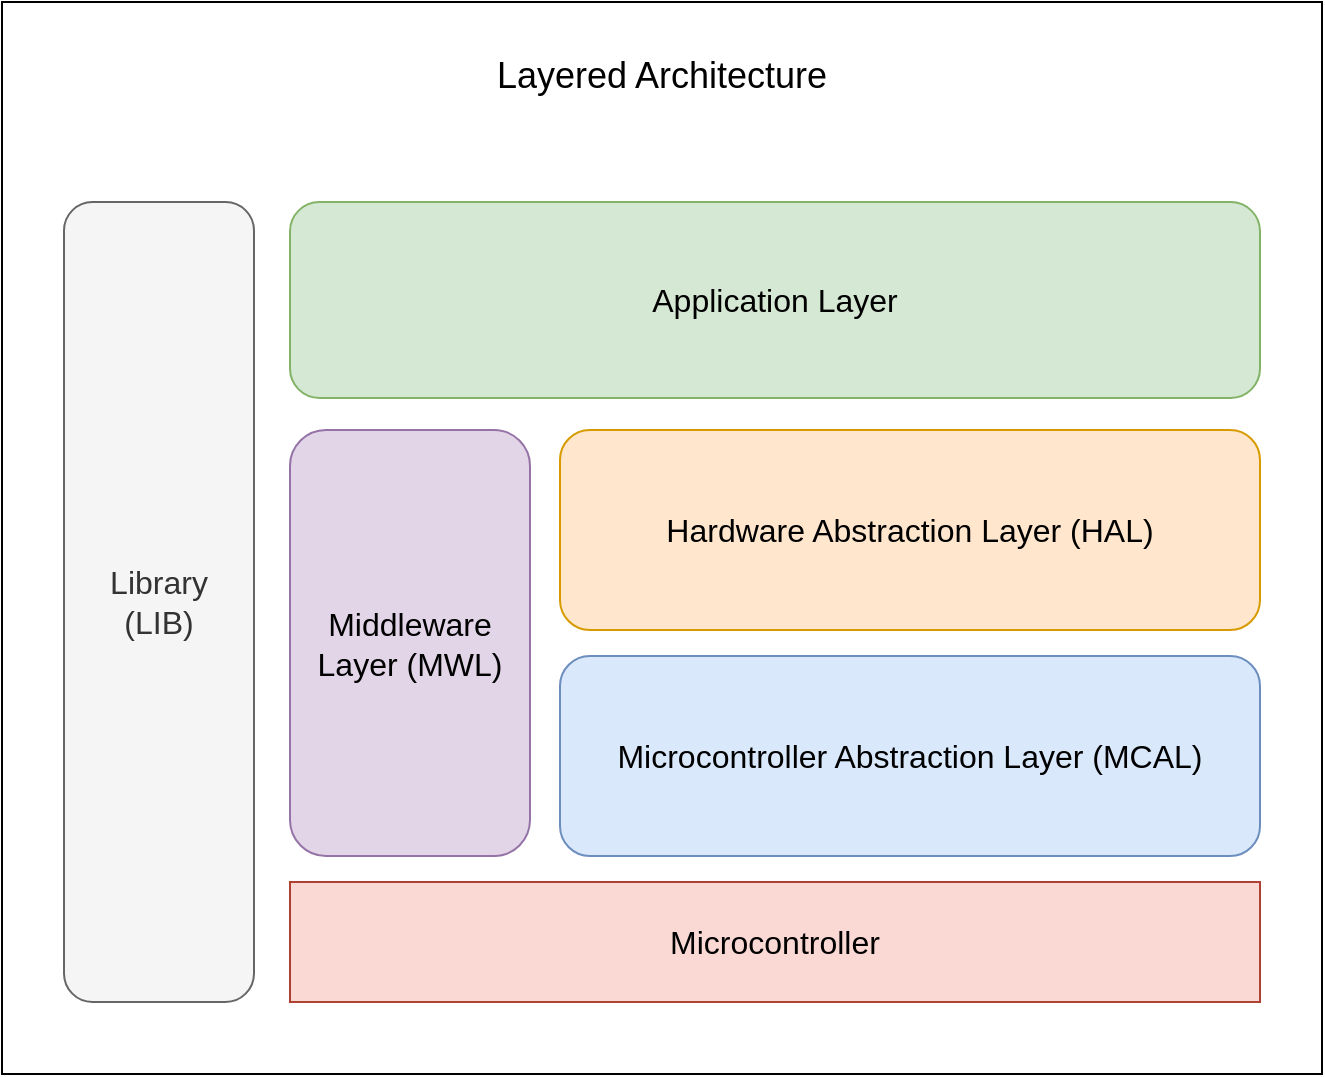 <mxfile version="21.2.8" type="device">
  <diagram name="Page-1" id="-CargAOVByAoLxOXnS4A">
    <mxGraphModel dx="1036" dy="1856" grid="0" gridSize="10" guides="1" tooltips="1" connect="1" arrows="1" fold="1" page="0" pageScale="1" pageWidth="850" pageHeight="1100" math="0" shadow="0">
      <root>
        <mxCell id="0" />
        <mxCell id="1" parent="0" />
        <mxCell id="wgH91Bwnna8UG3z6ClUc-1" value="" style="rounded=0;whiteSpace=wrap;html=1;fontSize=16;" parent="1" vertex="1">
          <mxGeometry x="39" y="-975" width="660" height="536" as="geometry" />
        </mxCell>
        <mxCell id="wgH91Bwnna8UG3z6ClUc-2" value="Microcontroller Abstraction Layer (MCAL)" style="rounded=1;whiteSpace=wrap;html=1;fontSize=16;fillColor=#dae8fc;strokeColor=#6c8ebf;" parent="1" vertex="1">
          <mxGeometry x="318" y="-648" width="350" height="100" as="geometry" />
        </mxCell>
        <mxCell id="wgH91Bwnna8UG3z6ClUc-8" value="Hardware Abstraction Layer (HAL)" style="rounded=1;whiteSpace=wrap;html=1;fontSize=16;fillColor=#ffe6cc;strokeColor=#d79b00;" parent="1" vertex="1">
          <mxGeometry x="318" y="-761" width="350" height="100" as="geometry" />
        </mxCell>
        <mxCell id="wgH91Bwnna8UG3z6ClUc-13" value="Application Layer" style="rounded=1;whiteSpace=wrap;html=1;fontSize=16;fillColor=#d5e8d4;strokeColor=#82b366;" parent="1" vertex="1">
          <mxGeometry x="183" y="-875" width="485" height="98" as="geometry" />
        </mxCell>
        <mxCell id="wgH91Bwnna8UG3z6ClUc-14" value="Library&lt;br&gt;(LIB)" style="rounded=1;whiteSpace=wrap;html=1;fontSize=16;fillColor=#f5f5f5;fontColor=#333333;strokeColor=#666666;" parent="1" vertex="1">
          <mxGeometry x="70" y="-875" width="95" height="400" as="geometry" />
        </mxCell>
        <mxCell id="wgH91Bwnna8UG3z6ClUc-15" value="&lt;font style=&quot;font-size: 18px;&quot;&gt;Layered Architecture&lt;/font&gt;" style="text;html=1;strokeColor=none;fillColor=none;align=center;verticalAlign=middle;whiteSpace=wrap;rounded=0;fontSize=16;" parent="1" vertex="1">
          <mxGeometry x="244" y="-953" width="250" height="30" as="geometry" />
        </mxCell>
        <mxCell id="wgH91Bwnna8UG3z6ClUc-16" value="Microcontroller" style="rounded=0;whiteSpace=wrap;html=1;fontSize=16;fillColor=#fad9d5;strokeColor=#ae4132;" parent="1" vertex="1">
          <mxGeometry x="183" y="-535" width="485" height="60" as="geometry" />
        </mxCell>
        <mxCell id="sNaJSB-Qa3jNS5Vj-SXu-3" value="Middleware Layer (MWL)" style="rounded=1;whiteSpace=wrap;html=1;fontSize=16;fillColor=#e1d5e7;strokeColor=#9673a6;" parent="1" vertex="1">
          <mxGeometry x="183" y="-761" width="120" height="213" as="geometry" />
        </mxCell>
      </root>
    </mxGraphModel>
  </diagram>
</mxfile>
